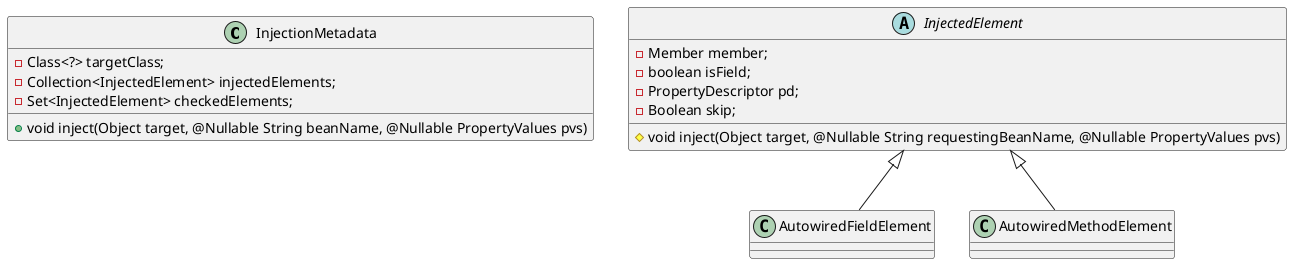 @startuml
'https://plantuml.com/class-diagram

class InjectionMetadata{
    - Class<?> targetClass;
    - Collection<InjectedElement> injectedElements;
    - Set<InjectedElement> checkedElements;
    + void inject(Object target, @Nullable String beanName, @Nullable PropertyValues pvs)
}
abstract class InjectedElement{
    - Member member;
    - boolean isField;
    - PropertyDescriptor pd;
    - Boolean skip;
    # void inject(Object target, @Nullable String requestingBeanName, @Nullable PropertyValues pvs)

}
class AutowiredFieldElement extends InjectedElement{
}
class AutowiredMethodElement extends InjectedElement

@enduml